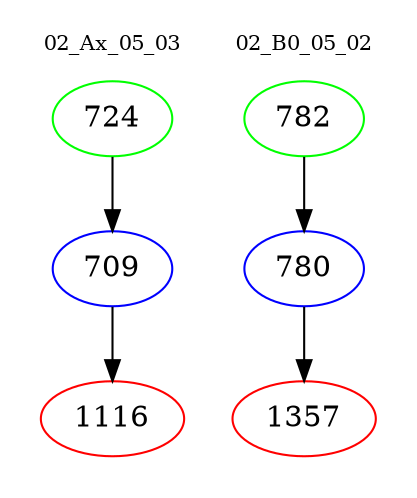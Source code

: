 digraph{
subgraph cluster_0 {
color = white
label = "02_Ax_05_03";
fontsize=10;
T0_724 [label="724", color="green"]
T0_724 -> T0_709 [color="black"]
T0_709 [label="709", color="blue"]
T0_709 -> T0_1116 [color="black"]
T0_1116 [label="1116", color="red"]
}
subgraph cluster_1 {
color = white
label = "02_B0_05_02";
fontsize=10;
T1_782 [label="782", color="green"]
T1_782 -> T1_780 [color="black"]
T1_780 [label="780", color="blue"]
T1_780 -> T1_1357 [color="black"]
T1_1357 [label="1357", color="red"]
}
}
